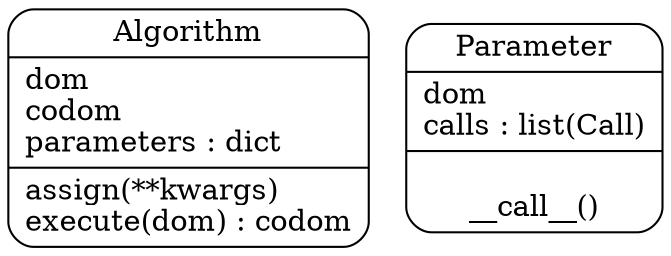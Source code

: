 digraph Classes{
    
node [shape=Mrecord]

algorithm [label="{Algorithm|dom\lcodom\lparameters : dict\l|assign(**kwargs)\lexecute(dom) : codom\l}"]

parameter [label="{Parameter|dom\lcalls : list(Call)|\l__call__()}"]

}
